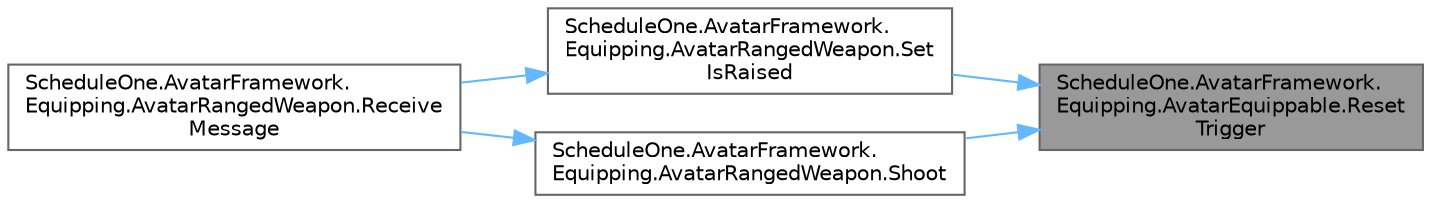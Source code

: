 digraph "ScheduleOne.AvatarFramework.Equipping.AvatarEquippable.ResetTrigger"
{
 // LATEX_PDF_SIZE
  bgcolor="transparent";
  edge [fontname=Helvetica,fontsize=10,labelfontname=Helvetica,labelfontsize=10];
  node [fontname=Helvetica,fontsize=10,shape=box,height=0.2,width=0.4];
  rankdir="RL";
  Node1 [id="Node000001",label="ScheduleOne.AvatarFramework.\lEquipping.AvatarEquippable.Reset\lTrigger",height=0.2,width=0.4,color="gray40", fillcolor="grey60", style="filled", fontcolor="black",tooltip=" "];
  Node1 -> Node2 [id="edge1_Node000001_Node000002",dir="back",color="steelblue1",style="solid",tooltip=" "];
  Node2 [id="Node000002",label="ScheduleOne.AvatarFramework.\lEquipping.AvatarRangedWeapon.Set\lIsRaised",height=0.2,width=0.4,color="grey40", fillcolor="white", style="filled",URL="$class_schedule_one_1_1_avatar_framework_1_1_equipping_1_1_avatar_ranged_weapon.html#a291c360ee8ac263e7db679cdbf80d92d",tooltip=" "];
  Node2 -> Node3 [id="edge2_Node000002_Node000003",dir="back",color="steelblue1",style="solid",tooltip=" "];
  Node3 [id="Node000003",label="ScheduleOne.AvatarFramework.\lEquipping.AvatarRangedWeapon.Receive\lMessage",height=0.2,width=0.4,color="grey40", fillcolor="white", style="filled",URL="$class_schedule_one_1_1_avatar_framework_1_1_equipping_1_1_avatar_ranged_weapon.html#a9c8ba56909c85349e7c9733cb24616e9",tooltip=" "];
  Node1 -> Node4 [id="edge3_Node000001_Node000004",dir="back",color="steelblue1",style="solid",tooltip=" "];
  Node4 [id="Node000004",label="ScheduleOne.AvatarFramework.\lEquipping.AvatarRangedWeapon.Shoot",height=0.2,width=0.4,color="grey40", fillcolor="white", style="filled",URL="$class_schedule_one_1_1_avatar_framework_1_1_equipping_1_1_avatar_ranged_weapon.html#a460cdbfd900ef261da4559204c84387f",tooltip=" "];
  Node4 -> Node3 [id="edge4_Node000004_Node000003",dir="back",color="steelblue1",style="solid",tooltip=" "];
}
